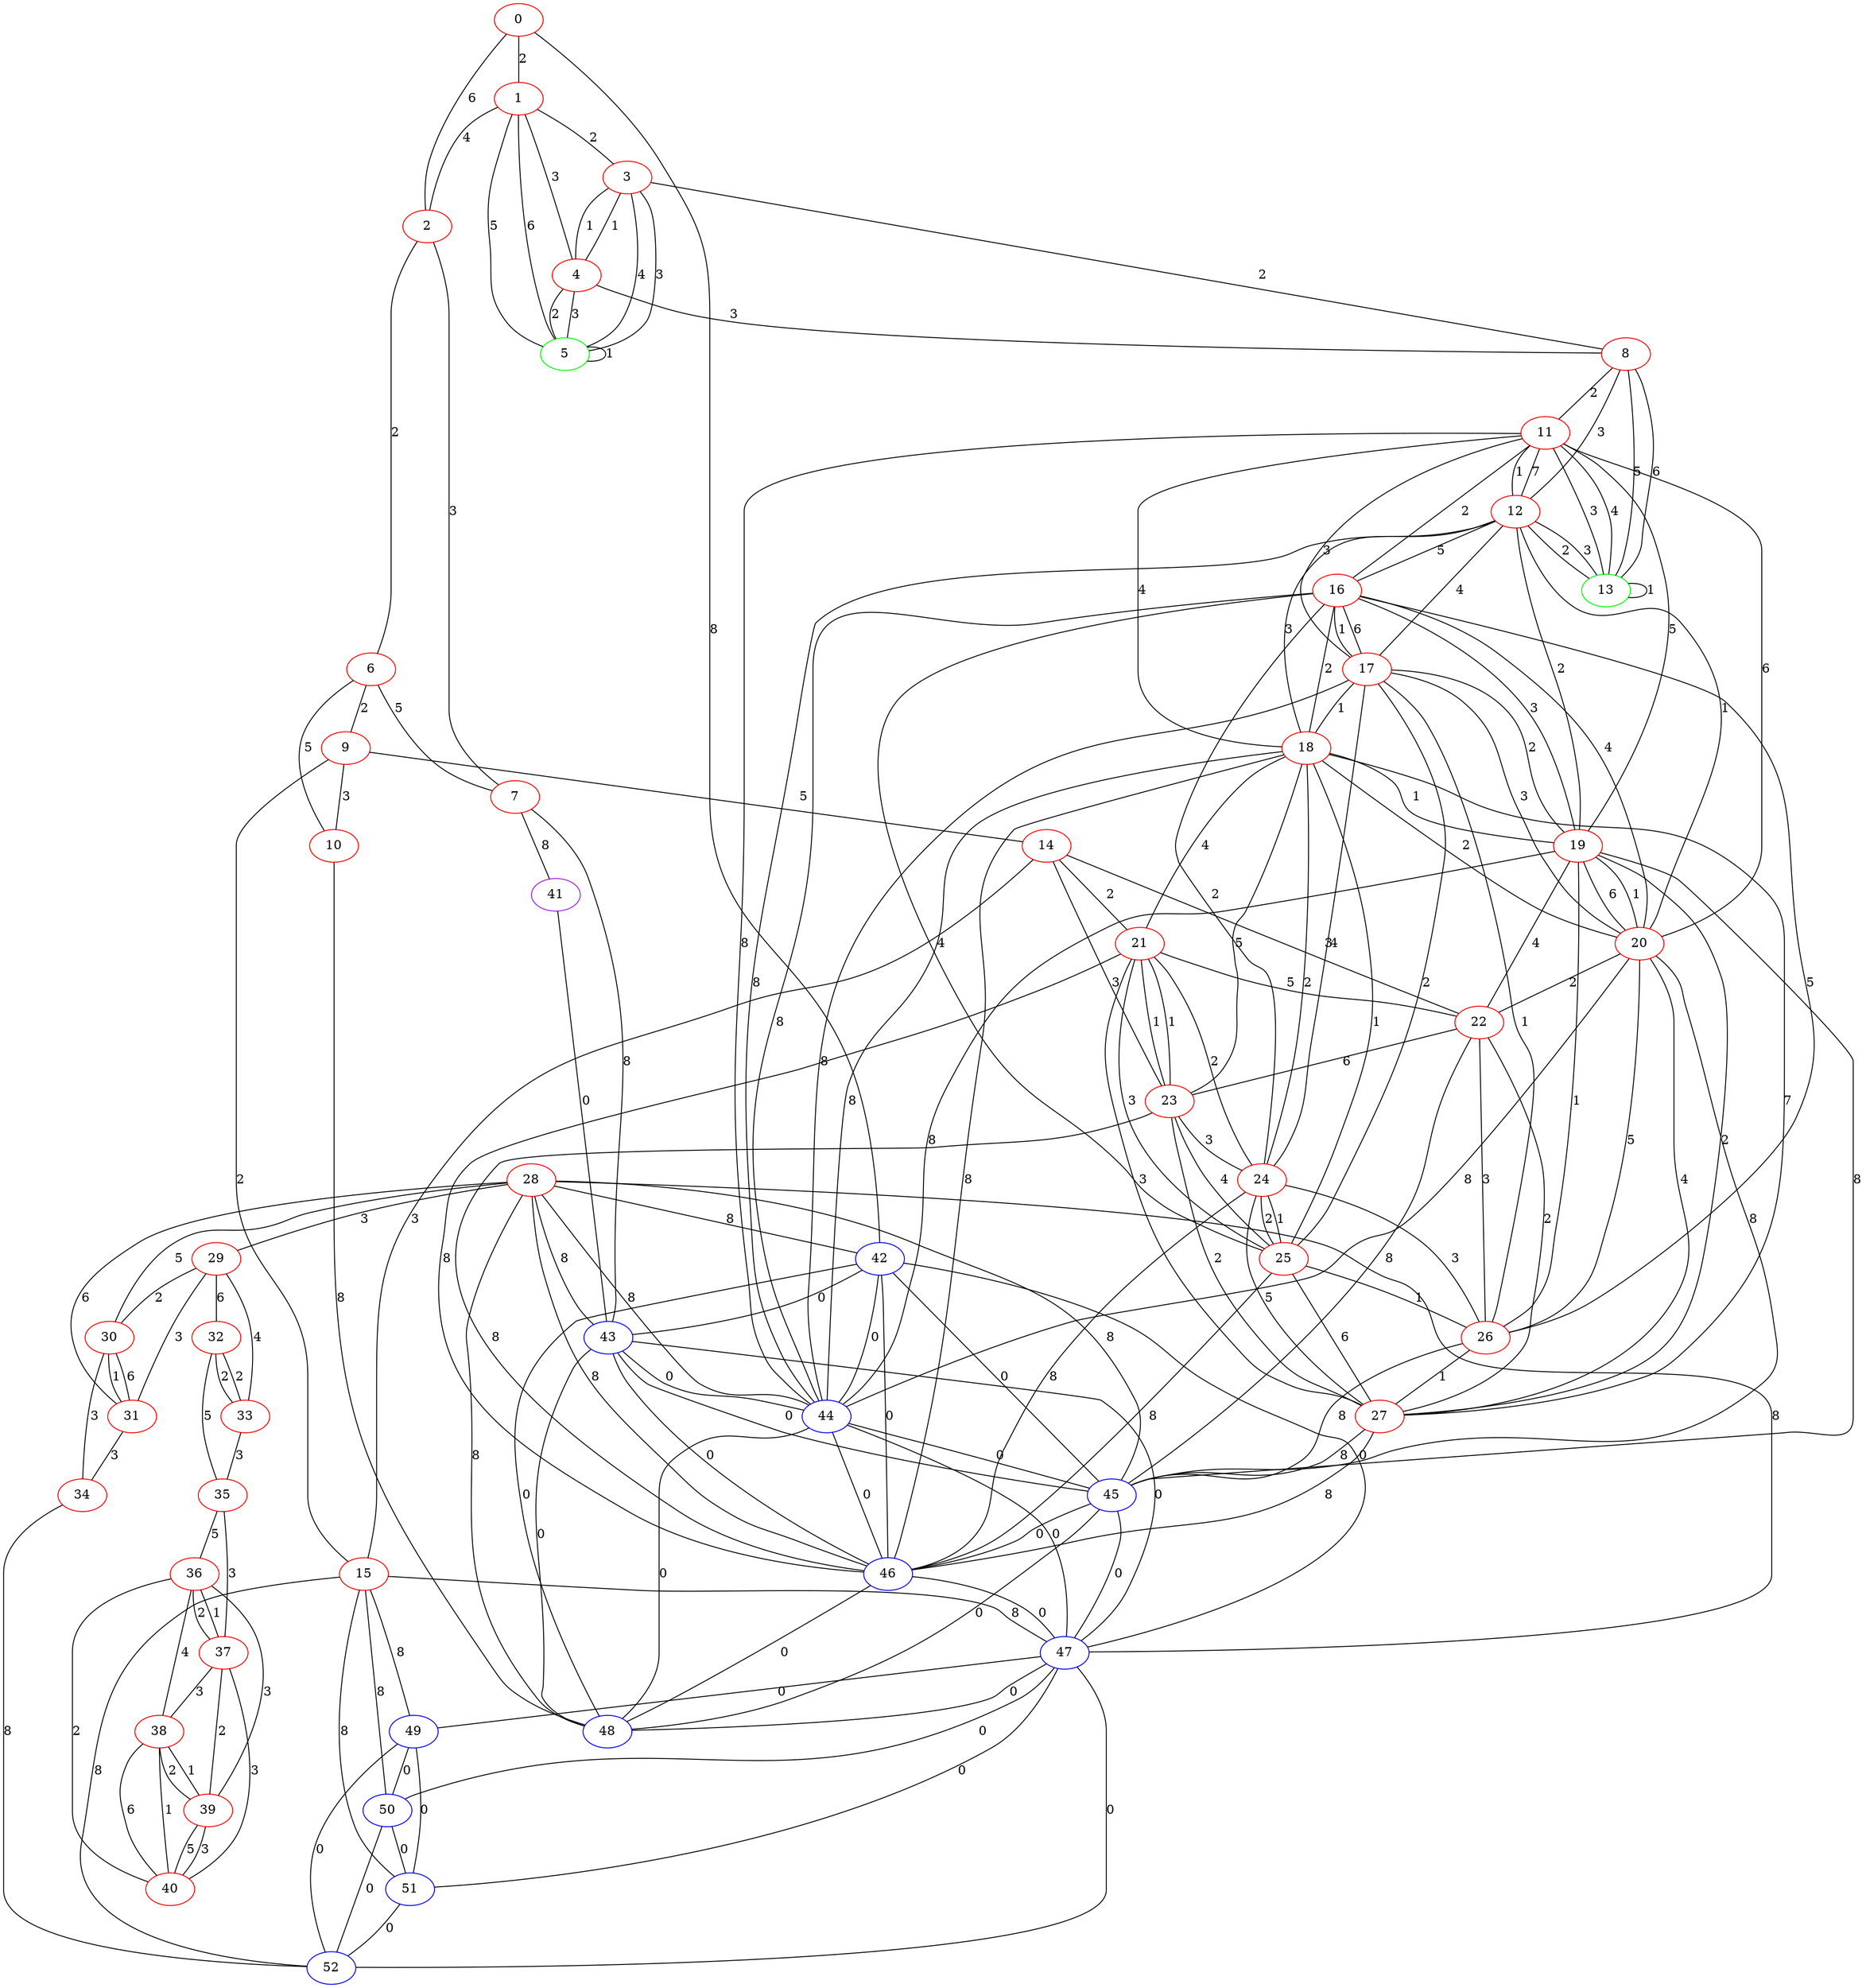 graph "" {
0 [color=red, weight=1];
1 [color=red, weight=1];
2 [color=red, weight=1];
3 [color=red, weight=1];
4 [color=red, weight=1];
5 [color=green, weight=2];
6 [color=red, weight=1];
7 [color=red, weight=1];
8 [color=red, weight=1];
9 [color=red, weight=1];
10 [color=red, weight=1];
11 [color=red, weight=1];
12 [color=red, weight=1];
13 [color=green, weight=2];
14 [color=red, weight=1];
15 [color=red, weight=1];
16 [color=red, weight=1];
17 [color=red, weight=1];
18 [color=red, weight=1];
19 [color=red, weight=1];
20 [color=red, weight=1];
21 [color=red, weight=1];
22 [color=red, weight=1];
23 [color=red, weight=1];
24 [color=red, weight=1];
25 [color=red, weight=1];
26 [color=red, weight=1];
27 [color=red, weight=1];
28 [color=red, weight=1];
29 [color=red, weight=1];
30 [color=red, weight=1];
31 [color=red, weight=1];
32 [color=red, weight=1];
33 [color=red, weight=1];
34 [color=red, weight=1];
35 [color=red, weight=1];
36 [color=red, weight=1];
37 [color=red, weight=1];
38 [color=red, weight=1];
39 [color=red, weight=1];
40 [color=red, weight=1];
41 [color=purple, weight=4];
42 [color=blue, weight=3];
43 [color=blue, weight=3];
44 [color=blue, weight=3];
45 [color=blue, weight=3];
46 [color=blue, weight=3];
47 [color=blue, weight=3];
48 [color=blue, weight=3];
49 [color=blue, weight=3];
50 [color=blue, weight=3];
51 [color=blue, weight=3];
52 [color=blue, weight=3];
0 -- 1  [key=0, label=2];
0 -- 2  [key=0, label=6];
0 -- 42  [key=0, label=8];
1 -- 2  [key=0, label=4];
1 -- 3  [key=0, label=2];
1 -- 4  [key=0, label=3];
1 -- 5  [key=0, label=5];
1 -- 5  [key=1, label=6];
2 -- 6  [key=0, label=2];
2 -- 7  [key=0, label=3];
3 -- 8  [key=0, label=2];
3 -- 4  [key=0, label=1];
3 -- 4  [key=1, label=1];
3 -- 5  [key=0, label=3];
3 -- 5  [key=1, label=4];
4 -- 8  [key=0, label=3];
4 -- 5  [key=0, label=2];
4 -- 5  [key=1, label=3];
5 -- 5  [key=0, label=1];
6 -- 9  [key=0, label=2];
6 -- 10  [key=0, label=5];
6 -- 7  [key=0, label=5];
7 -- 41  [key=0, label=8];
7 -- 43  [key=0, label=8];
8 -- 11  [key=0, label=2];
8 -- 12  [key=0, label=3];
8 -- 13  [key=0, label=5];
8 -- 13  [key=1, label=6];
9 -- 10  [key=0, label=3];
9 -- 14  [key=0, label=5];
9 -- 15  [key=0, label=2];
10 -- 48  [key=0, label=8];
11 -- 44  [key=0, label=8];
11 -- 12  [key=0, label=7];
11 -- 12  [key=1, label=1];
11 -- 13  [key=0, label=3];
11 -- 13  [key=1, label=4];
11 -- 16  [key=0, label=2];
11 -- 17  [key=0, label=3];
11 -- 18  [key=0, label=4];
11 -- 19  [key=0, label=5];
11 -- 20  [key=0, label=6];
12 -- 44  [key=0, label=8];
12 -- 13  [key=0, label=2];
12 -- 13  [key=1, label=3];
12 -- 16  [key=0, label=5];
12 -- 17  [key=0, label=4];
12 -- 18  [key=0, label=3];
12 -- 19  [key=0, label=2];
12 -- 20  [key=0, label=1];
13 -- 13  [key=0, label=1];
14 -- 15  [key=0, label=3];
14 -- 21  [key=0, label=2];
14 -- 22  [key=0, label=3];
14 -- 23  [key=0, label=3];
15 -- 47  [key=0, label=8];
15 -- 49  [key=0, label=8];
15 -- 50  [key=0, label=8];
15 -- 51  [key=0, label=8];
15 -- 52  [key=0, label=8];
16 -- 44  [key=0, label=8];
16 -- 17  [key=0, label=1];
16 -- 17  [key=1, label=6];
16 -- 18  [key=0, label=2];
16 -- 19  [key=0, label=3];
16 -- 20  [key=0, label=4];
16 -- 24  [key=0, label=2];
16 -- 25  [key=0, label=4];
16 -- 26  [key=0, label=5];
17 -- 44  [key=0, label=8];
17 -- 18  [key=0, label=1];
17 -- 19  [key=0, label=2];
17 -- 20  [key=0, label=3];
17 -- 24  [key=0, label=4];
17 -- 25  [key=0, label=2];
17 -- 26  [key=0, label=1];
18 -- 44  [key=0, label=8];
18 -- 46  [key=0, label=8];
18 -- 19  [key=0, label=1];
18 -- 20  [key=0, label=2];
18 -- 21  [key=0, label=4];
18 -- 23  [key=0, label=5];
18 -- 24  [key=0, label=2];
18 -- 25  [key=0, label=1];
18 -- 27  [key=0, label=7];
19 -- 44  [key=0, label=8];
19 -- 45  [key=0, label=8];
19 -- 20  [key=0, label=1];
19 -- 20  [key=1, label=6];
19 -- 22  [key=0, label=4];
19 -- 26  [key=0, label=1];
19 -- 27  [key=0, label=2];
20 -- 44  [key=0, label=8];
20 -- 45  [key=0, label=8];
20 -- 22  [key=0, label=2];
20 -- 26  [key=0, label=5];
20 -- 27  [key=0, label=4];
21 -- 46  [key=0, label=8];
21 -- 22  [key=0, label=5];
21 -- 23  [key=0, label=1];
21 -- 23  [key=1, label=1];
21 -- 24  [key=0, label=2];
21 -- 25  [key=0, label=3];
21 -- 27  [key=0, label=3];
22 -- 45  [key=0, label=8];
22 -- 23  [key=0, label=6];
22 -- 26  [key=0, label=3];
22 -- 27  [key=0, label=2];
23 -- 46  [key=0, label=8];
23 -- 24  [key=0, label=3];
23 -- 25  [key=0, label=4];
23 -- 27  [key=0, label=2];
24 -- 46  [key=0, label=8];
24 -- 25  [key=0, label=2];
24 -- 25  [key=1, label=1];
24 -- 26  [key=0, label=3];
24 -- 27  [key=0, label=5];
25 -- 46  [key=0, label=8];
25 -- 26  [key=0, label=1];
25 -- 27  [key=0, label=6];
26 -- 45  [key=0, label=8];
26 -- 27  [key=0, label=1];
27 -- 45  [key=0, label=8];
27 -- 46  [key=0, label=8];
28 -- 42  [key=0, label=8];
28 -- 43  [key=0, label=8];
28 -- 44  [key=0, label=8];
28 -- 45  [key=0, label=8];
28 -- 46  [key=0, label=8];
28 -- 47  [key=0, label=8];
28 -- 48  [key=0, label=8];
28 -- 29  [key=0, label=3];
28 -- 30  [key=0, label=5];
28 -- 31  [key=0, label=6];
29 -- 32  [key=0, label=6];
29 -- 33  [key=0, label=4];
29 -- 30  [key=0, label=2];
29 -- 31  [key=0, label=3];
30 -- 34  [key=0, label=3];
30 -- 31  [key=0, label=6];
30 -- 31  [key=1, label=1];
31 -- 34  [key=0, label=3];
32 -- 33  [key=0, label=2];
32 -- 33  [key=1, label=2];
32 -- 35  [key=0, label=5];
33 -- 35  [key=0, label=3];
34 -- 52  [key=0, label=8];
35 -- 36  [key=0, label=5];
35 -- 37  [key=0, label=3];
36 -- 40  [key=0, label=2];
36 -- 37  [key=0, label=1];
36 -- 37  [key=1, label=2];
36 -- 38  [key=0, label=4];
36 -- 39  [key=0, label=3];
37 -- 40  [key=0, label=3];
37 -- 38  [key=0, label=3];
37 -- 39  [key=0, label=2];
38 -- 40  [key=0, label=6];
38 -- 40  [key=1, label=1];
38 -- 39  [key=0, label=1];
38 -- 39  [key=1, label=2];
39 -- 40  [key=0, label=5];
39 -- 40  [key=1, label=3];
41 -- 43  [key=0, label=0];
42 -- 43  [key=0, label=0];
42 -- 44  [key=0, label=0];
42 -- 45  [key=0, label=0];
42 -- 46  [key=0, label=0];
42 -- 47  [key=0, label=0];
42 -- 48  [key=0, label=0];
43 -- 44  [key=0, label=0];
43 -- 45  [key=0, label=0];
43 -- 46  [key=0, label=0];
43 -- 47  [key=0, label=0];
43 -- 48  [key=0, label=0];
44 -- 45  [key=0, label=0];
44 -- 46  [key=0, label=0];
44 -- 47  [key=0, label=0];
44 -- 48  [key=0, label=0];
45 -- 46  [key=0, label=0];
45 -- 47  [key=0, label=0];
45 -- 48  [key=0, label=0];
46 -- 47  [key=0, label=0];
46 -- 48  [key=0, label=0];
47 -- 48  [key=0, label=0];
47 -- 49  [key=0, label=0];
47 -- 50  [key=0, label=0];
47 -- 51  [key=0, label=0];
47 -- 52  [key=0, label=0];
49 -- 50  [key=0, label=0];
49 -- 51  [key=0, label=0];
49 -- 52  [key=0, label=0];
50 -- 51  [key=0, label=0];
50 -- 52  [key=0, label=0];
51 -- 52  [key=0, label=0];
}
